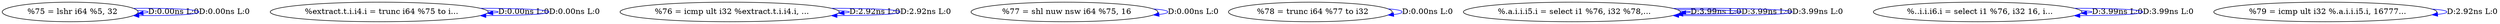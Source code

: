 digraph {
Node0x3746660[label="  %75 = lshr i64 %5, 32"];
Node0x3746660 -> Node0x3746660[label="D:0.00ns L:0",color=blue];
Node0x3746660 -> Node0x3746660[label="D:0.00ns L:0",color=blue];
Node0x3746740[label="  %extract.t.i.i4.i = trunc i64 %75 to i..."];
Node0x3746740 -> Node0x3746740[label="D:0.00ns L:0",color=blue];
Node0x3746740 -> Node0x3746740[label="D:0.00ns L:0",color=blue];
Node0x3746820[label="  %76 = icmp ult i32 %extract.t.i.i4.i, ..."];
Node0x3746820 -> Node0x3746820[label="D:2.92ns L:0",color=blue];
Node0x3746820 -> Node0x3746820[label="D:2.92ns L:0",color=blue];
Node0x3746950[label="  %77 = shl nuw nsw i64 %75, 16"];
Node0x3746950 -> Node0x3746950[label="D:0.00ns L:0",color=blue];
Node0x3746a30[label="  %78 = trunc i64 %77 to i32"];
Node0x3746a30 -> Node0x3746a30[label="D:0.00ns L:0",color=blue];
Node0x3746b10[label="  %.a.i.i.i5.i = select i1 %76, i32 %78,..."];
Node0x3746b10 -> Node0x3746b10[label="D:3.99ns L:0",color=blue];
Node0x3746b10 -> Node0x3746b10[label="D:3.99ns L:0",color=blue];
Node0x3746b10 -> Node0x3746b10[label="D:3.99ns L:0",color=blue];
Node0x374a340[label="  %..i.i.i6.i = select i1 %76, i32 16, i..."];
Node0x374a340 -> Node0x374a340[label="D:3.99ns L:0",color=blue];
Node0x374a340 -> Node0x374a340[label="D:3.99ns L:0",color=blue];
Node0x374a420[label="  %79 = icmp ult i32 %.a.i.i.i5.i, 16777..."];
Node0x374a420 -> Node0x374a420[label="D:2.92ns L:0",color=blue];
}
